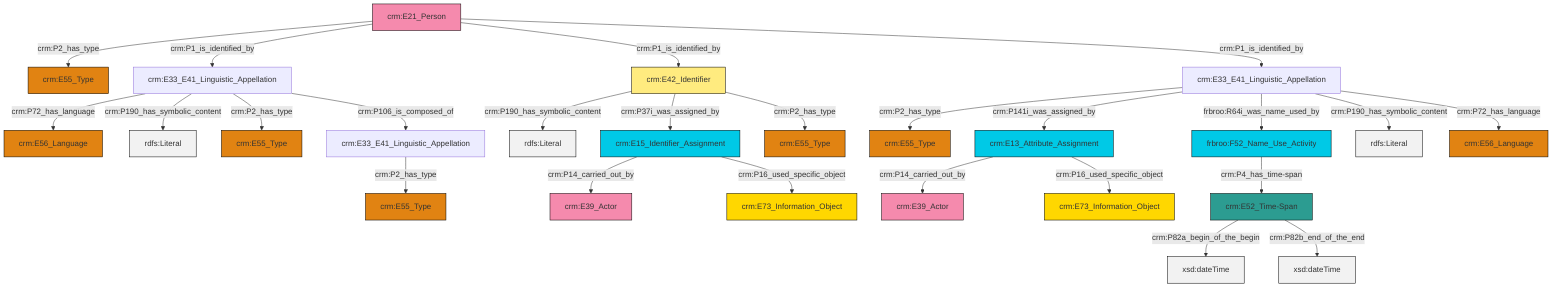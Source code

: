 graph TD
classDef Literal fill:#f2f2f2,stroke:#000000;
classDef CRM_Entity fill:#FFFFFF,stroke:#000000;
classDef Temporal_Entity fill:#00C9E6, stroke:#000000;
classDef Type fill:#E18312, stroke:#000000;
classDef Time-Span fill:#2C9C91, stroke:#000000;
classDef Appellation fill:#FFEB7F, stroke:#000000;
classDef Place fill:#008836, stroke:#000000;
classDef Persistent_Item fill:#B266B2, stroke:#000000;
classDef Conceptual_Object fill:#FFD700, stroke:#000000;
classDef Physical_Thing fill:#D2B48C, stroke:#000000;
classDef Actor fill:#f58aad, stroke:#000000;
classDef PC_Classes fill:#4ce600, stroke:#000000;
classDef Multi fill:#cccccc,stroke:#000000;

0["crm:E13_Attribute_Assignment"]:::Temporal_Entity -->|crm:P14_carried_out_by| 1["crm:E39_Actor"]:::Actor
2["crm:E33_E41_Linguistic_Appellation"]:::Default -->|crm:P72_has_language| 3["crm:E56_Language"]:::Type
4["crm:E15_Identifier_Assignment"]:::Temporal_Entity -->|crm:P14_carried_out_by| 5["crm:E39_Actor"]:::Actor
4["crm:E15_Identifier_Assignment"]:::Temporal_Entity -->|crm:P16_used_specific_object| 7["crm:E73_Information_Object"]:::Conceptual_Object
22["crm:E52_Time-Span"]:::Time-Span -->|crm:P82a_begin_of_the_begin| 23[xsd:dateTime]:::Literal
2["crm:E33_E41_Linguistic_Appellation"]:::Default -->|crm:P190_has_symbolic_content| 24[rdfs:Literal]:::Literal
20["crm:E33_E41_Linguistic_Appellation"]:::Default -->|crm:P2_has_type| 17["crm:E55_Type"]:::Type
27["crm:E42_Identifier"]:::Appellation -->|crm:P190_has_symbolic_content| 28[rdfs:Literal]:::Literal
27["crm:E42_Identifier"]:::Appellation -->|crm:P37i_was_assigned_by| 4["crm:E15_Identifier_Assignment"]:::Temporal_Entity
20["crm:E33_E41_Linguistic_Appellation"]:::Default -->|crm:P141i_was_assigned_by| 0["crm:E13_Attribute_Assignment"]:::Temporal_Entity
20["crm:E33_E41_Linguistic_Appellation"]:::Default -->|frbroo:R64i_was_name_used_by| 32["frbroo:F52_Name_Use_Activity"]:::Temporal_Entity
20["crm:E33_E41_Linguistic_Appellation"]:::Default -->|crm:P190_has_symbolic_content| 36[rdfs:Literal]:::Literal
32["frbroo:F52_Name_Use_Activity"]:::Temporal_Entity -->|crm:P4_has_time-span| 22["crm:E52_Time-Span"]:::Time-Span
27["crm:E42_Identifier"]:::Appellation -->|crm:P2_has_type| 10["crm:E55_Type"]:::Type
34["crm:E21_Person"]:::Actor -->|crm:P2_has_type| 14["crm:E55_Type"]:::Type
2["crm:E33_E41_Linguistic_Appellation"]:::Default -->|crm:P2_has_type| 12["crm:E55_Type"]:::Type
34["crm:E21_Person"]:::Actor -->|crm:P1_is_identified_by| 2["crm:E33_E41_Linguistic_Appellation"]:::Default
34["crm:E21_Person"]:::Actor -->|crm:P1_is_identified_by| 27["crm:E42_Identifier"]:::Appellation
20["crm:E33_E41_Linguistic_Appellation"]:::Default -->|crm:P72_has_language| 37["crm:E56_Language"]:::Type
34["crm:E21_Person"]:::Actor -->|crm:P1_is_identified_by| 20["crm:E33_E41_Linguistic_Appellation"]:::Default
2["crm:E33_E41_Linguistic_Appellation"]:::Default -->|crm:P106_is_composed_of| 25["crm:E33_E41_Linguistic_Appellation"]:::Default
25["crm:E33_E41_Linguistic_Appellation"]:::Default -->|crm:P2_has_type| 43["crm:E55_Type"]:::Type
22["crm:E52_Time-Span"]:::Time-Span -->|crm:P82b_end_of_the_end| 46[xsd:dateTime]:::Literal
0["crm:E13_Attribute_Assignment"]:::Temporal_Entity -->|crm:P16_used_specific_object| 40["crm:E73_Information_Object"]:::Conceptual_Object
